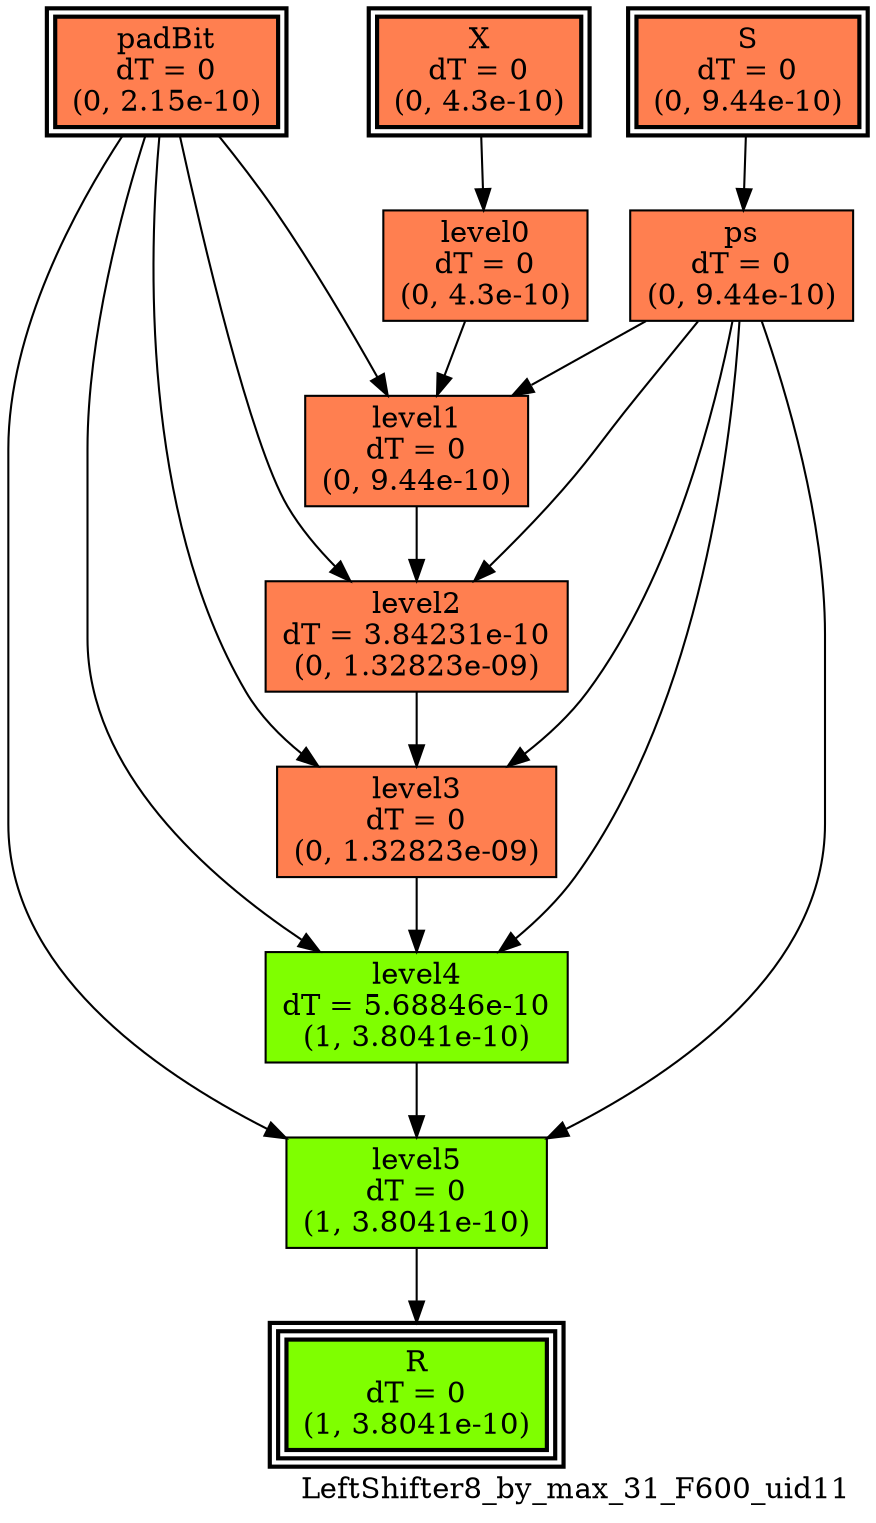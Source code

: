 digraph LeftShifter8_by_max_31_F600_uid11
{
	//graph drawing options
	label=LeftShifter8_by_max_31_F600_uid11;
	labelloc=bottom;
	labeljust=right;
	ratio=auto;
	nodesep=0.25;
	ranksep=0.5;

	//input/output signals of operator LeftShifter8_by_max_31_F600_uid11
	X__LeftShifter8_by_max_31_F600_uid11 [ label="X\ndT = 0\n(0, 4.3e-10)", shape=box, color=black, style="bold, filled", fillcolor=coral, peripheries=2 ];
	S__LeftShifter8_by_max_31_F600_uid11 [ label="S\ndT = 0\n(0, 9.44e-10)", shape=box, color=black, style="bold, filled", fillcolor=coral, peripheries=2 ];
	padBit__LeftShifter8_by_max_31_F600_uid11 [ label="padBit\ndT = 0\n(0, 2.15e-10)", shape=box, color=black, style="bold, filled", fillcolor=coral, peripheries=2 ];
	R__LeftShifter8_by_max_31_F600_uid11 [ label="R\ndT = 0\n(1, 3.8041e-10)", shape=box, color=black, style="bold, filled", fillcolor=chartreuse, peripheries=3 ];
	{rank=same X__LeftShifter8_by_max_31_F600_uid11, S__LeftShifter8_by_max_31_F600_uid11, padBit__LeftShifter8_by_max_31_F600_uid11};
	{rank=same R__LeftShifter8_by_max_31_F600_uid11};
	//internal signals of operator LeftShifter8_by_max_31_F600_uid11
	ps__LeftShifter8_by_max_31_F600_uid11 [ label="ps\ndT = 0\n(0, 9.44e-10)", shape=box, color=black, style=filled, fillcolor=coral, peripheries=1 ];
	level0__LeftShifter8_by_max_31_F600_uid11 [ label="level0\ndT = 0\n(0, 4.3e-10)", shape=box, color=black, style=filled, fillcolor=coral, peripheries=1 ];
	level1__LeftShifter8_by_max_31_F600_uid11 [ label="level1\ndT = 0\n(0, 9.44e-10)", shape=box, color=black, style=filled, fillcolor=coral, peripheries=1 ];
	level2__LeftShifter8_by_max_31_F600_uid11 [ label="level2\ndT = 3.84231e-10\n(0, 1.32823e-09)", shape=box, color=black, style=filled, fillcolor=coral, peripheries=1 ];
	level3__LeftShifter8_by_max_31_F600_uid11 [ label="level3\ndT = 0\n(0, 1.32823e-09)", shape=box, color=black, style=filled, fillcolor=coral, peripheries=1 ];
	level4__LeftShifter8_by_max_31_F600_uid11 [ label="level4\ndT = 5.68846e-10\n(1, 3.8041e-10)", shape=box, color=black, style=filled, fillcolor=chartreuse, peripheries=1 ];
	level5__LeftShifter8_by_max_31_F600_uid11 [ label="level5\ndT = 0\n(1, 3.8041e-10)", shape=box, color=black, style=filled, fillcolor=chartreuse, peripheries=1 ];

	//subcomponents of operator LeftShifter8_by_max_31_F600_uid11

	//input and internal signal connections of operator LeftShifter8_by_max_31_F600_uid11
	X__LeftShifter8_by_max_31_F600_uid11 -> level0__LeftShifter8_by_max_31_F600_uid11 [ arrowhead=normal, arrowsize=1.0, arrowtail=normal, color=black, dir=forward  ];
	S__LeftShifter8_by_max_31_F600_uid11 -> ps__LeftShifter8_by_max_31_F600_uid11 [ arrowhead=normal, arrowsize=1.0, arrowtail=normal, color=black, dir=forward  ];
	padBit__LeftShifter8_by_max_31_F600_uid11 -> level1__LeftShifter8_by_max_31_F600_uid11 [ arrowhead=normal, arrowsize=1.0, arrowtail=normal, color=black, dir=forward  ];
	padBit__LeftShifter8_by_max_31_F600_uid11 -> level2__LeftShifter8_by_max_31_F600_uid11 [ arrowhead=normal, arrowsize=1.0, arrowtail=normal, color=black, dir=forward  ];
	padBit__LeftShifter8_by_max_31_F600_uid11 -> level3__LeftShifter8_by_max_31_F600_uid11 [ arrowhead=normal, arrowsize=1.0, arrowtail=normal, color=black, dir=forward  ];
	padBit__LeftShifter8_by_max_31_F600_uid11 -> level4__LeftShifter8_by_max_31_F600_uid11 [ arrowhead=normal, arrowsize=1.0, arrowtail=normal, color=black, dir=forward  ];
	padBit__LeftShifter8_by_max_31_F600_uid11 -> level5__LeftShifter8_by_max_31_F600_uid11 [ arrowhead=normal, arrowsize=1.0, arrowtail=normal, color=black, dir=forward  ];
	ps__LeftShifter8_by_max_31_F600_uid11 -> level1__LeftShifter8_by_max_31_F600_uid11 [ arrowhead=normal, arrowsize=1.0, arrowtail=normal, color=black, dir=forward  ];
	ps__LeftShifter8_by_max_31_F600_uid11 -> level2__LeftShifter8_by_max_31_F600_uid11 [ arrowhead=normal, arrowsize=1.0, arrowtail=normal, color=black, dir=forward  ];
	ps__LeftShifter8_by_max_31_F600_uid11 -> level3__LeftShifter8_by_max_31_F600_uid11 [ arrowhead=normal, arrowsize=1.0, arrowtail=normal, color=black, dir=forward  ];
	ps__LeftShifter8_by_max_31_F600_uid11 -> level4__LeftShifter8_by_max_31_F600_uid11 [ arrowhead=normal, arrowsize=1.0, arrowtail=normal, color=black, dir=forward  ];
	ps__LeftShifter8_by_max_31_F600_uid11 -> level5__LeftShifter8_by_max_31_F600_uid11 [ arrowhead=normal, arrowsize=1.0, arrowtail=normal, color=black, dir=forward  ];
	level0__LeftShifter8_by_max_31_F600_uid11 -> level1__LeftShifter8_by_max_31_F600_uid11 [ arrowhead=normal, arrowsize=1.0, arrowtail=normal, color=black, dir=forward  ];
	level1__LeftShifter8_by_max_31_F600_uid11 -> level2__LeftShifter8_by_max_31_F600_uid11 [ arrowhead=normal, arrowsize=1.0, arrowtail=normal, color=black, dir=forward  ];
	level2__LeftShifter8_by_max_31_F600_uid11 -> level3__LeftShifter8_by_max_31_F600_uid11 [ arrowhead=normal, arrowsize=1.0, arrowtail=normal, color=black, dir=forward  ];
	level3__LeftShifter8_by_max_31_F600_uid11 -> level4__LeftShifter8_by_max_31_F600_uid11 [ arrowhead=normal, arrowsize=1.0, arrowtail=normal, color=black, dir=forward  ];
	level4__LeftShifter8_by_max_31_F600_uid11 -> level5__LeftShifter8_by_max_31_F600_uid11 [ arrowhead=normal, arrowsize=1.0, arrowtail=normal, color=black, dir=forward  ];
	level5__LeftShifter8_by_max_31_F600_uid11 -> R__LeftShifter8_by_max_31_F600_uid11 [ arrowhead=normal, arrowsize=1.0, arrowtail=normal, color=black, dir=forward  ];
}

